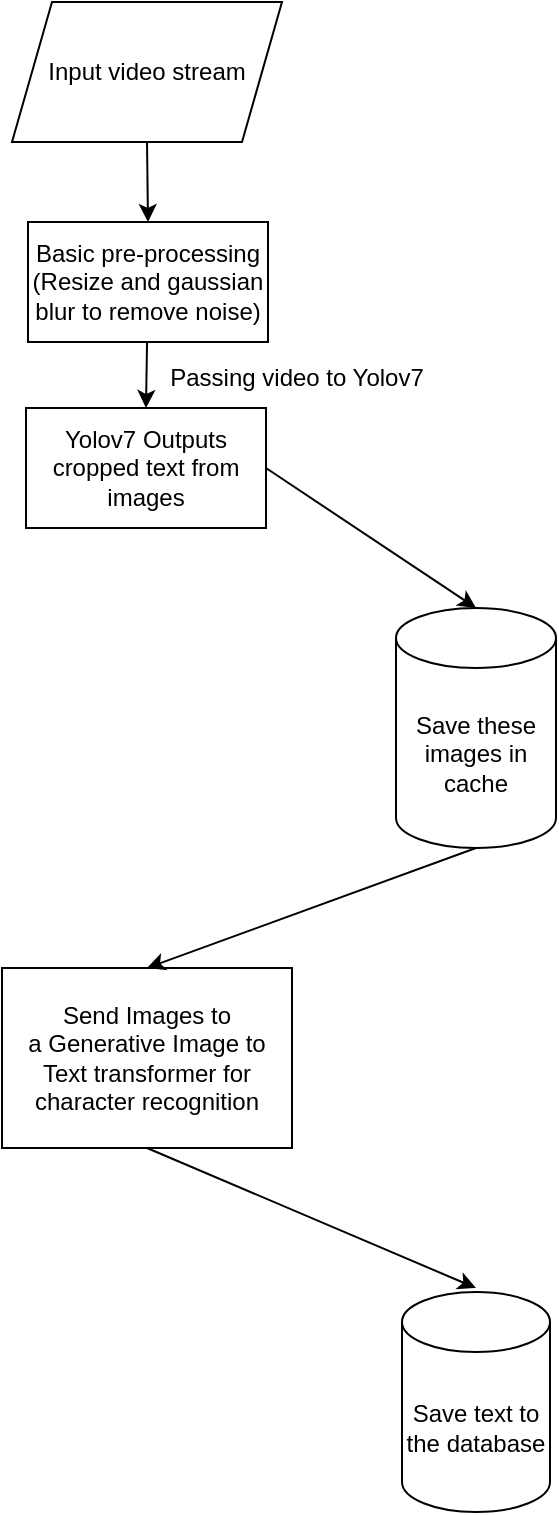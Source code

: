 <mxfile version="20.5.1" type="github">
  <diagram id="MkIVPqYk8bQqcTG-KhwN" name="Page-1">
    <mxGraphModel dx="1417" dy="816" grid="1" gridSize="10" guides="1" tooltips="1" connect="1" arrows="1" fold="1" page="1" pageScale="1" pageWidth="850" pageHeight="1100" math="0" shadow="0">
      <root>
        <mxCell id="0" />
        <mxCell id="1" parent="0" />
        <mxCell id="P95MziY_HHFmbmJXdgFt-2" value="Input video stream" style="shape=parallelogram;perimeter=parallelogramPerimeter;whiteSpace=wrap;html=1;fixedSize=1;" vertex="1" parent="1">
          <mxGeometry x="358" y="75" width="135" height="70" as="geometry" />
        </mxCell>
        <mxCell id="P95MziY_HHFmbmJXdgFt-7" value="Yolov7 Outputs cropped text from images" style="rounded=0;whiteSpace=wrap;html=1;" vertex="1" parent="1">
          <mxGeometry x="365" y="278" width="120" height="60" as="geometry" />
        </mxCell>
        <mxCell id="P95MziY_HHFmbmJXdgFt-8" value="Passing video to Yolov7" style="text;html=1;align=center;verticalAlign=middle;resizable=0;points=[];autosize=1;strokeColor=none;fillColor=none;" vertex="1" parent="1">
          <mxGeometry x="425" y="248" width="150" height="30" as="geometry" />
        </mxCell>
        <mxCell id="P95MziY_HHFmbmJXdgFt-9" value="Save these&lt;br&gt;images in cache" style="shape=cylinder3;whiteSpace=wrap;html=1;boundedLbl=1;backgroundOutline=1;size=15;" vertex="1" parent="1">
          <mxGeometry x="550" y="378" width="80" height="120" as="geometry" />
        </mxCell>
        <mxCell id="P95MziY_HHFmbmJXdgFt-10" value="" style="endArrow=classic;html=1;rounded=0;entryX=0.5;entryY=0;entryDx=0;entryDy=0;entryPerimeter=0;exitX=1;exitY=0.5;exitDx=0;exitDy=0;" edge="1" parent="1" source="P95MziY_HHFmbmJXdgFt-7" target="P95MziY_HHFmbmJXdgFt-9">
          <mxGeometry width="50" height="50" relative="1" as="geometry">
            <mxPoint x="350" y="528" as="sourcePoint" />
            <mxPoint x="400" y="478" as="targetPoint" />
          </mxGeometry>
        </mxCell>
        <mxCell id="P95MziY_HHFmbmJXdgFt-11" value="Send Images to&lt;br&gt;a Generative Image to&lt;br&gt;Text transformer for character recognition" style="rounded=0;whiteSpace=wrap;html=1;" vertex="1" parent="1">
          <mxGeometry x="353" y="558" width="145" height="90" as="geometry" />
        </mxCell>
        <mxCell id="P95MziY_HHFmbmJXdgFt-12" value="" style="endArrow=classic;html=1;rounded=0;entryX=0.5;entryY=0;entryDx=0;entryDy=0;exitX=0.5;exitY=1;exitDx=0;exitDy=0;exitPerimeter=0;" edge="1" parent="1" source="P95MziY_HHFmbmJXdgFt-9" target="P95MziY_HHFmbmJXdgFt-11">
          <mxGeometry width="50" height="50" relative="1" as="geometry">
            <mxPoint x="350" y="518" as="sourcePoint" />
            <mxPoint x="400" y="468" as="targetPoint" />
          </mxGeometry>
        </mxCell>
        <mxCell id="P95MziY_HHFmbmJXdgFt-13" value="Save text to the database" style="shape=cylinder3;whiteSpace=wrap;html=1;boundedLbl=1;backgroundOutline=1;size=15;" vertex="1" parent="1">
          <mxGeometry x="553" y="720" width="74" height="110" as="geometry" />
        </mxCell>
        <mxCell id="P95MziY_HHFmbmJXdgFt-14" value="" style="endArrow=classic;html=1;rounded=0;entryX=0.5;entryY=0;entryDx=0;entryDy=0;entryPerimeter=0;exitX=0.5;exitY=1;exitDx=0;exitDy=0;" edge="1" parent="1" source="P95MziY_HHFmbmJXdgFt-11">
          <mxGeometry width="50" height="50" relative="1" as="geometry">
            <mxPoint x="190" y="758" as="sourcePoint" />
            <mxPoint x="590.0" y="718" as="targetPoint" />
          </mxGeometry>
        </mxCell>
        <mxCell id="P95MziY_HHFmbmJXdgFt-15" value="Basic pre-processing&lt;br&gt;(Resize and gaussian blur to remove noise)" style="rounded=0;whiteSpace=wrap;html=1;" vertex="1" parent="1">
          <mxGeometry x="366" y="185" width="120" height="60" as="geometry" />
        </mxCell>
        <mxCell id="P95MziY_HHFmbmJXdgFt-16" value="" style="endArrow=classic;html=1;rounded=0;entryX=0.5;entryY=0;entryDx=0;entryDy=0;exitX=0.5;exitY=1;exitDx=0;exitDy=0;" edge="1" parent="1" source="P95MziY_HHFmbmJXdgFt-2" target="P95MziY_HHFmbmJXdgFt-15">
          <mxGeometry width="50" height="50" relative="1" as="geometry">
            <mxPoint x="350" y="435" as="sourcePoint" />
            <mxPoint x="400" y="385" as="targetPoint" />
          </mxGeometry>
        </mxCell>
        <mxCell id="P95MziY_HHFmbmJXdgFt-17" value="" style="endArrow=classic;html=1;rounded=0;entryX=0.5;entryY=0;entryDx=0;entryDy=0;" edge="1" parent="1" source="P95MziY_HHFmbmJXdgFt-15" target="P95MziY_HHFmbmJXdgFt-7">
          <mxGeometry width="50" height="50" relative="1" as="geometry">
            <mxPoint x="280" y="325" as="sourcePoint" />
            <mxPoint x="330" y="275" as="targetPoint" />
          </mxGeometry>
        </mxCell>
      </root>
    </mxGraphModel>
  </diagram>
</mxfile>
